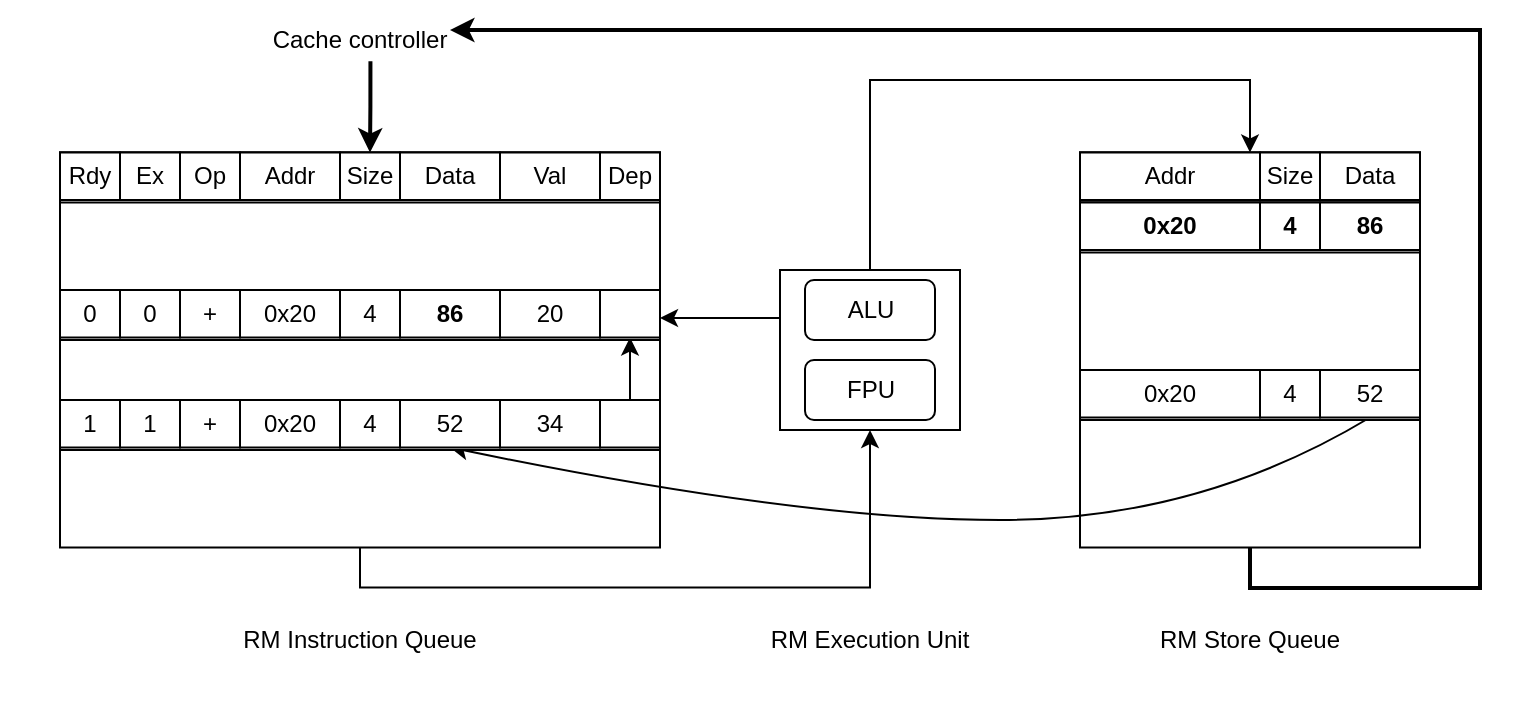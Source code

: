 <mxfile version="13.6.5" type="device"><diagram id="kSOoYYEFrnPIeF4lrm4z" name="Page-1"><mxGraphModel dx="1043" dy="539" grid="1" gridSize="10" guides="1" tooltips="1" connect="1" arrows="1" fold="1" page="1" pageScale="1" pageWidth="850" pageHeight="1100" math="0" shadow="0"><root><mxCell id="0"/><mxCell id="1" parent="0"/><mxCell id="Y7V9__JHR-TnRZlIKEgY-1" value="" style="rounded=0;whiteSpace=wrap;html=1;strokeColor=none;" vertex="1" parent="1"><mxGeometry x="10" y="320" width="760" height="350" as="geometry"/></mxCell><mxCell id="Y7V9__JHR-TnRZlIKEgY-4" style="edgeStyle=orthogonalEdgeStyle;rounded=0;orthogonalLoop=1;jettySize=auto;html=1;exitX=0.5;exitY=1;exitDx=0;exitDy=0;entryX=0.5;entryY=1;entryDx=0;entryDy=0;" edge="1" parent="1" source="Y7V9__JHR-TnRZlIKEgY-2" target="Y7V9__JHR-TnRZlIKEgY-3"><mxGeometry relative="1" as="geometry"/></mxCell><mxCell id="Y7V9__JHR-TnRZlIKEgY-2" value="" style="rounded=0;whiteSpace=wrap;html=1;" vertex="1" parent="1"><mxGeometry x="40" y="396.25" width="300" height="197.5" as="geometry"/></mxCell><mxCell id="Y7V9__JHR-TnRZlIKEgY-6" style="edgeStyle=orthogonalEdgeStyle;rounded=0;orthogonalLoop=1;jettySize=auto;html=1;exitX=0.5;exitY=0;exitDx=0;exitDy=0;entryX=0.5;entryY=0;entryDx=0;entryDy=0;" edge="1" parent="1" source="Y7V9__JHR-TnRZlIKEgY-3" target="Y7V9__JHR-TnRZlIKEgY-5"><mxGeometry relative="1" as="geometry"><Array as="points"><mxPoint x="445" y="360"/><mxPoint x="635" y="360"/></Array></mxGeometry></mxCell><mxCell id="Y7V9__JHR-TnRZlIKEgY-80" style="edgeStyle=orthogonalEdgeStyle;rounded=0;orthogonalLoop=1;jettySize=auto;html=1;exitX=0;exitY=0.5;exitDx=0;exitDy=0;entryX=1;entryY=0.5;entryDx=0;entryDy=0;strokeWidth=1;" edge="1" parent="1"><mxGeometry relative="1" as="geometry"><mxPoint x="400" y="479" as="sourcePoint"/><mxPoint x="340" y="479" as="targetPoint"/></mxGeometry></mxCell><mxCell id="Y7V9__JHR-TnRZlIKEgY-3" value="" style="rounded=0;whiteSpace=wrap;html=1;" vertex="1" parent="1"><mxGeometry x="400" y="455" width="90" height="80" as="geometry"/></mxCell><mxCell id="Y7V9__JHR-TnRZlIKEgY-77" style="edgeStyle=orthogonalEdgeStyle;rounded=0;orthogonalLoop=1;jettySize=auto;html=1;exitX=0.5;exitY=1;exitDx=0;exitDy=0;entryX=1;entryY=0.25;entryDx=0;entryDy=0;strokeWidth=2;" edge="1" parent="1" source="Y7V9__JHR-TnRZlIKEgY-5" target="Y7V9__JHR-TnRZlIKEgY-74"><mxGeometry relative="1" as="geometry"><Array as="points"><mxPoint x="635" y="614"/><mxPoint x="750" y="614"/><mxPoint x="750" y="335"/></Array></mxGeometry></mxCell><mxCell id="Y7V9__JHR-TnRZlIKEgY-5" value="" style="rounded=0;whiteSpace=wrap;html=1;" vertex="1" parent="1"><mxGeometry x="550" y="396.25" width="170" height="197.5" as="geometry"/></mxCell><mxCell id="Y7V9__JHR-TnRZlIKEgY-7" value="RM Store Queue" style="text;html=1;strokeColor=none;fillColor=none;align=center;verticalAlign=middle;whiteSpace=wrap;rounded=0;" vertex="1" parent="1"><mxGeometry x="555" y="630" width="160" height="20" as="geometry"/></mxCell><mxCell id="Y7V9__JHR-TnRZlIKEgY-8" value="RM Instruction Queue" style="text;html=1;strokeColor=none;fillColor=none;align=center;verticalAlign=middle;whiteSpace=wrap;rounded=0;" vertex="1" parent="1"><mxGeometry x="110" y="630" width="160" height="20" as="geometry"/></mxCell><mxCell id="Y7V9__JHR-TnRZlIKEgY-9" value="RM Execution Unit" style="text;html=1;strokeColor=none;fillColor=none;align=center;verticalAlign=middle;whiteSpace=wrap;rounded=0;" vertex="1" parent="1"><mxGeometry x="365" y="630" width="160" height="20" as="geometry"/></mxCell><mxCell id="Y7V9__JHR-TnRZlIKEgY-10" value="ALU" style="rounded=1;whiteSpace=wrap;html=1;" vertex="1" parent="1"><mxGeometry x="412.5" y="460" width="65" height="30" as="geometry"/></mxCell><mxCell id="Y7V9__JHR-TnRZlIKEgY-11" value="FPU" style="rounded=1;whiteSpace=wrap;html=1;" vertex="1" parent="1"><mxGeometry x="412.5" y="500" width="65" height="30" as="geometry"/></mxCell><mxCell id="Y7V9__JHR-TnRZlIKEgY-64" value="" style="curved=1;endArrow=classic;html=1;entryX=0.5;entryY=1;entryDx=0;entryDy=0;exitX=0.5;exitY=1;exitDx=0;exitDy=0;" edge="1" parent="1" source="Y7V9__JHR-TnRZlIKEgY-62" target="Y7V9__JHR-TnRZlIKEgY-29"><mxGeometry width="50" height="50" relative="1" as="geometry"><mxPoint x="360" y="520" as="sourcePoint"/><mxPoint x="410" y="470" as="targetPoint"/><Array as="points"><mxPoint x="610" y="580"/><mxPoint x="410" y="580"/></Array></mxGeometry></mxCell><mxCell id="Y7V9__JHR-TnRZlIKEgY-65" value="" style="endArrow=classic;html=1;exitX=0.5;exitY=0;exitDx=0;exitDy=0;entryX=0.5;entryY=1;entryDx=0;entryDy=0;" edge="1" parent="1" source="Y7V9__JHR-TnRZlIKEgY-31" target="Y7V9__JHR-TnRZlIKEgY-44"><mxGeometry width="50" height="50" relative="1" as="geometry"><mxPoint x="330" y="520" as="sourcePoint"/><mxPoint x="380" y="470" as="targetPoint"/></mxGeometry></mxCell><mxCell id="Y7V9__JHR-TnRZlIKEgY-74" value="Cache controller" style="text;html=1;strokeColor=none;fillColor=none;align=center;verticalAlign=middle;whiteSpace=wrap;rounded=0;" vertex="1" parent="1"><mxGeometry x="145" y="330" width="90" height="20" as="geometry"/></mxCell><mxCell id="Y7V9__JHR-TnRZlIKEgY-79" style="edgeStyle=orthogonalEdgeStyle;rounded=0;orthogonalLoop=1;jettySize=auto;html=1;exitX=0.558;exitY=1.031;exitDx=0;exitDy=0;entryX=0.5;entryY=0;entryDx=0;entryDy=0;strokeWidth=2;exitPerimeter=0;" edge="1" parent="1" source="Y7V9__JHR-TnRZlIKEgY-74" target="Y7V9__JHR-TnRZlIKEgY-17"><mxGeometry relative="1" as="geometry"/></mxCell><mxCell id="Y7V9__JHR-TnRZlIKEgY-81" value="" style="group" vertex="1" connectable="0" parent="1"><mxGeometry x="40" y="396.25" width="300" height="25" as="geometry"/></mxCell><mxCell id="Y7V9__JHR-TnRZlIKEgY-21" value="" style="group" vertex="1" connectable="0" parent="Y7V9__JHR-TnRZlIKEgY-81"><mxGeometry width="300" height="25" as="geometry"/></mxCell><mxCell id="Y7V9__JHR-TnRZlIKEgY-12" value="" style="rounded=0;whiteSpace=wrap;html=1;" vertex="1" parent="Y7V9__JHR-TnRZlIKEgY-21"><mxGeometry width="300" height="25" as="geometry"/></mxCell><mxCell id="Y7V9__JHR-TnRZlIKEgY-13" value="Rdy" style="rounded=0;whiteSpace=wrap;html=1;" vertex="1" parent="Y7V9__JHR-TnRZlIKEgY-21"><mxGeometry width="30" height="23.75" as="geometry"/></mxCell><mxCell id="Y7V9__JHR-TnRZlIKEgY-14" value="Ex" style="rounded=0;whiteSpace=wrap;html=1;" vertex="1" parent="Y7V9__JHR-TnRZlIKEgY-21"><mxGeometry x="30" width="30" height="23.75" as="geometry"/></mxCell><mxCell id="Y7V9__JHR-TnRZlIKEgY-15" value="Op" style="rounded=0;whiteSpace=wrap;html=1;" vertex="1" parent="Y7V9__JHR-TnRZlIKEgY-21"><mxGeometry x="60" width="30" height="23.75" as="geometry"/></mxCell><mxCell id="Y7V9__JHR-TnRZlIKEgY-16" value="Addr" style="rounded=0;whiteSpace=wrap;html=1;" vertex="1" parent="Y7V9__JHR-TnRZlIKEgY-21"><mxGeometry x="90" width="50" height="23.75" as="geometry"/></mxCell><mxCell id="Y7V9__JHR-TnRZlIKEgY-17" value="Size" style="rounded=0;whiteSpace=wrap;html=1;" vertex="1" parent="Y7V9__JHR-TnRZlIKEgY-21"><mxGeometry x="140" width="30" height="23.75" as="geometry"/></mxCell><mxCell id="Y7V9__JHR-TnRZlIKEgY-18" value="Data" style="rounded=0;whiteSpace=wrap;html=1;" vertex="1" parent="Y7V9__JHR-TnRZlIKEgY-21"><mxGeometry x="170" width="50" height="23.75" as="geometry"/></mxCell><mxCell id="Y7V9__JHR-TnRZlIKEgY-19" value="Val" style="rounded=0;whiteSpace=wrap;html=1;" vertex="1" parent="Y7V9__JHR-TnRZlIKEgY-21"><mxGeometry x="220" width="50" height="23.75" as="geometry"/></mxCell><mxCell id="Y7V9__JHR-TnRZlIKEgY-20" value="Dep" style="rounded=0;whiteSpace=wrap;html=1;" vertex="1" parent="Y7V9__JHR-TnRZlIKEgY-21"><mxGeometry x="270" width="30" height="23.75" as="geometry"/></mxCell><mxCell id="Y7V9__JHR-TnRZlIKEgY-82" value="" style="group" vertex="1" connectable="0" parent="1"><mxGeometry x="40" y="465" width="300" height="25" as="geometry"/></mxCell><mxCell id="Y7V9__JHR-TnRZlIKEgY-34" value="" style="group" vertex="1" connectable="0" parent="Y7V9__JHR-TnRZlIKEgY-82"><mxGeometry width="300" height="25" as="geometry"/></mxCell><mxCell id="Y7V9__JHR-TnRZlIKEgY-35" value="" style="group" vertex="1" connectable="0" parent="Y7V9__JHR-TnRZlIKEgY-34"><mxGeometry width="300" height="25" as="geometry"/></mxCell><mxCell id="Y7V9__JHR-TnRZlIKEgY-36" value="" style="rounded=0;whiteSpace=wrap;html=1;" vertex="1" parent="Y7V9__JHR-TnRZlIKEgY-35"><mxGeometry width="300" height="25" as="geometry"/></mxCell><mxCell id="Y7V9__JHR-TnRZlIKEgY-37" value="0" style="rounded=0;whiteSpace=wrap;html=1;" vertex="1" parent="Y7V9__JHR-TnRZlIKEgY-35"><mxGeometry width="30" height="23.75" as="geometry"/></mxCell><mxCell id="Y7V9__JHR-TnRZlIKEgY-38" value="0" style="rounded=0;whiteSpace=wrap;html=1;" vertex="1" parent="Y7V9__JHR-TnRZlIKEgY-35"><mxGeometry x="30" width="30" height="23.75" as="geometry"/></mxCell><mxCell id="Y7V9__JHR-TnRZlIKEgY-39" value="+" style="rounded=0;whiteSpace=wrap;html=1;" vertex="1" parent="Y7V9__JHR-TnRZlIKEgY-35"><mxGeometry x="60" width="30" height="23.75" as="geometry"/></mxCell><mxCell id="Y7V9__JHR-TnRZlIKEgY-40" value="0x20" style="rounded=0;whiteSpace=wrap;html=1;" vertex="1" parent="Y7V9__JHR-TnRZlIKEgY-35"><mxGeometry x="90" width="50" height="23.75" as="geometry"/></mxCell><mxCell id="Y7V9__JHR-TnRZlIKEgY-41" value="4" style="rounded=0;whiteSpace=wrap;html=1;" vertex="1" parent="Y7V9__JHR-TnRZlIKEgY-35"><mxGeometry x="140" width="30" height="23.75" as="geometry"/></mxCell><mxCell id="Y7V9__JHR-TnRZlIKEgY-42" value="&lt;b&gt;86&lt;/b&gt;" style="rounded=0;whiteSpace=wrap;html=1;" vertex="1" parent="Y7V9__JHR-TnRZlIKEgY-35"><mxGeometry x="170" width="50" height="23.75" as="geometry"/></mxCell><mxCell id="Y7V9__JHR-TnRZlIKEgY-43" value="20" style="rounded=0;whiteSpace=wrap;html=1;" vertex="1" parent="Y7V9__JHR-TnRZlIKEgY-35"><mxGeometry x="220" width="50" height="23.75" as="geometry"/></mxCell><mxCell id="Y7V9__JHR-TnRZlIKEgY-44" value="" style="rounded=0;whiteSpace=wrap;html=1;" vertex="1" parent="Y7V9__JHR-TnRZlIKEgY-35"><mxGeometry x="270" width="30" height="23.75" as="geometry"/></mxCell><mxCell id="Y7V9__JHR-TnRZlIKEgY-83" value="" style="group" vertex="1" connectable="0" parent="1"><mxGeometry x="40" y="520" width="300" height="25" as="geometry"/></mxCell><mxCell id="Y7V9__JHR-TnRZlIKEgY-33" value="" style="group" vertex="1" connectable="0" parent="Y7V9__JHR-TnRZlIKEgY-83"><mxGeometry width="300" height="25" as="geometry"/></mxCell><mxCell id="Y7V9__JHR-TnRZlIKEgY-22" value="" style="group" vertex="1" connectable="0" parent="Y7V9__JHR-TnRZlIKEgY-33"><mxGeometry width="300" height="25" as="geometry"/></mxCell><mxCell id="Y7V9__JHR-TnRZlIKEgY-23" value="" style="rounded=0;whiteSpace=wrap;html=1;" vertex="1" parent="Y7V9__JHR-TnRZlIKEgY-22"><mxGeometry width="300" height="25" as="geometry"/></mxCell><mxCell id="Y7V9__JHR-TnRZlIKEgY-24" value="1" style="rounded=0;whiteSpace=wrap;html=1;" vertex="1" parent="Y7V9__JHR-TnRZlIKEgY-22"><mxGeometry width="30" height="23.75" as="geometry"/></mxCell><mxCell id="Y7V9__JHR-TnRZlIKEgY-25" value="1" style="rounded=0;whiteSpace=wrap;html=1;" vertex="1" parent="Y7V9__JHR-TnRZlIKEgY-22"><mxGeometry x="30" width="30" height="23.75" as="geometry"/></mxCell><mxCell id="Y7V9__JHR-TnRZlIKEgY-26" value="+" style="rounded=0;whiteSpace=wrap;html=1;" vertex="1" parent="Y7V9__JHR-TnRZlIKEgY-22"><mxGeometry x="60" width="30" height="23.75" as="geometry"/></mxCell><mxCell id="Y7V9__JHR-TnRZlIKEgY-27" value="0x20" style="rounded=0;whiteSpace=wrap;html=1;" vertex="1" parent="Y7V9__JHR-TnRZlIKEgY-22"><mxGeometry x="90" width="50" height="23.75" as="geometry"/></mxCell><mxCell id="Y7V9__JHR-TnRZlIKEgY-28" value="4" style="rounded=0;whiteSpace=wrap;html=1;" vertex="1" parent="Y7V9__JHR-TnRZlIKEgY-22"><mxGeometry x="140" width="30" height="23.75" as="geometry"/></mxCell><mxCell id="Y7V9__JHR-TnRZlIKEgY-29" value="52" style="rounded=0;whiteSpace=wrap;html=1;" vertex="1" parent="Y7V9__JHR-TnRZlIKEgY-22"><mxGeometry x="170" width="50" height="23.75" as="geometry"/></mxCell><mxCell id="Y7V9__JHR-TnRZlIKEgY-30" value="34" style="rounded=0;whiteSpace=wrap;html=1;" vertex="1" parent="Y7V9__JHR-TnRZlIKEgY-22"><mxGeometry x="220" width="50" height="23.75" as="geometry"/></mxCell><mxCell id="Y7V9__JHR-TnRZlIKEgY-31" value="" style="rounded=0;whiteSpace=wrap;html=1;" vertex="1" parent="Y7V9__JHR-TnRZlIKEgY-22"><mxGeometry x="270" width="30" height="23.75" as="geometry"/></mxCell><mxCell id="Y7V9__JHR-TnRZlIKEgY-84" value="" style="group" vertex="1" connectable="0" parent="1"><mxGeometry x="550" y="396.25" width="170" height="25" as="geometry"/></mxCell><mxCell id="Y7V9__JHR-TnRZlIKEgY-56" value="" style="group" vertex="1" connectable="0" parent="Y7V9__JHR-TnRZlIKEgY-84"><mxGeometry width="170" height="25" as="geometry"/></mxCell><mxCell id="Y7V9__JHR-TnRZlIKEgY-45" value="" style="group" vertex="1" connectable="0" parent="Y7V9__JHR-TnRZlIKEgY-56"><mxGeometry width="170" height="25" as="geometry"/></mxCell><mxCell id="Y7V9__JHR-TnRZlIKEgY-46" value="" style="rounded=0;whiteSpace=wrap;html=1;fontStyle=4" vertex="1" parent="Y7V9__JHR-TnRZlIKEgY-45"><mxGeometry width="170" height="25" as="geometry"/></mxCell><mxCell id="Y7V9__JHR-TnRZlIKEgY-51" value="Addr" style="rounded=0;whiteSpace=wrap;html=1;" vertex="1" parent="Y7V9__JHR-TnRZlIKEgY-45"><mxGeometry width="90" height="23.75" as="geometry"/></mxCell><mxCell id="Y7V9__JHR-TnRZlIKEgY-52" value="Data" style="rounded=0;whiteSpace=wrap;html=1;" vertex="1" parent="Y7V9__JHR-TnRZlIKEgY-45"><mxGeometry x="120" width="50" height="23.75" as="geometry"/></mxCell><mxCell id="Y7V9__JHR-TnRZlIKEgY-53" value="Size" style="rounded=0;whiteSpace=wrap;html=1;" vertex="1" parent="Y7V9__JHR-TnRZlIKEgY-45"><mxGeometry x="90" width="30" height="23.75" as="geometry"/></mxCell><mxCell id="Y7V9__JHR-TnRZlIKEgY-85" value="" style="group" vertex="1" connectable="0" parent="1"><mxGeometry x="550" y="421.25" width="170" height="25" as="geometry"/></mxCell><mxCell id="Y7V9__JHR-TnRZlIKEgY-66" value="" style="group" vertex="1" connectable="0" parent="Y7V9__JHR-TnRZlIKEgY-85"><mxGeometry width="170" height="25" as="geometry"/></mxCell><mxCell id="Y7V9__JHR-TnRZlIKEgY-67" value="" style="group" vertex="1" connectable="0" parent="Y7V9__JHR-TnRZlIKEgY-66"><mxGeometry width="170" height="25" as="geometry"/></mxCell><mxCell id="Y7V9__JHR-TnRZlIKEgY-68" value="" style="rounded=0;whiteSpace=wrap;html=1;fontStyle=4" vertex="1" parent="Y7V9__JHR-TnRZlIKEgY-67"><mxGeometry width="170" height="25" as="geometry"/></mxCell><mxCell id="Y7V9__JHR-TnRZlIKEgY-69" value="&lt;b&gt;0x20&lt;/b&gt;" style="rounded=0;whiteSpace=wrap;html=1;" vertex="1" parent="Y7V9__JHR-TnRZlIKEgY-67"><mxGeometry width="90" height="23.75" as="geometry"/></mxCell><mxCell id="Y7V9__JHR-TnRZlIKEgY-70" value="&lt;b&gt;86&lt;/b&gt;" style="rounded=0;whiteSpace=wrap;html=1;" vertex="1" parent="Y7V9__JHR-TnRZlIKEgY-67"><mxGeometry x="120" width="50" height="23.75" as="geometry"/></mxCell><mxCell id="Y7V9__JHR-TnRZlIKEgY-71" value="&lt;b&gt;4&lt;/b&gt;" style="rounded=0;whiteSpace=wrap;html=1;" vertex="1" parent="Y7V9__JHR-TnRZlIKEgY-67"><mxGeometry x="90" width="30" height="23.75" as="geometry"/></mxCell><mxCell id="Y7V9__JHR-TnRZlIKEgY-86" value="" style="group" vertex="1" connectable="0" parent="1"><mxGeometry x="550" y="505" width="170" height="25" as="geometry"/></mxCell><mxCell id="Y7V9__JHR-TnRZlIKEgY-58" value="" style="group" vertex="1" connectable="0" parent="Y7V9__JHR-TnRZlIKEgY-86"><mxGeometry width="170" height="25" as="geometry"/></mxCell><mxCell id="Y7V9__JHR-TnRZlIKEgY-59" value="" style="group" vertex="1" connectable="0" parent="Y7V9__JHR-TnRZlIKEgY-58"><mxGeometry width="170" height="25" as="geometry"/></mxCell><mxCell id="Y7V9__JHR-TnRZlIKEgY-60" value="" style="rounded=0;whiteSpace=wrap;html=1;fontStyle=4" vertex="1" parent="Y7V9__JHR-TnRZlIKEgY-59"><mxGeometry width="170" height="25" as="geometry"/></mxCell><mxCell id="Y7V9__JHR-TnRZlIKEgY-61" value="0x20" style="rounded=0;whiteSpace=wrap;html=1;" vertex="1" parent="Y7V9__JHR-TnRZlIKEgY-59"><mxGeometry width="90" height="23.75" as="geometry"/></mxCell><mxCell id="Y7V9__JHR-TnRZlIKEgY-62" value="52" style="rounded=0;whiteSpace=wrap;html=1;" vertex="1" parent="Y7V9__JHR-TnRZlIKEgY-59"><mxGeometry x="120" width="50" height="23.75" as="geometry"/></mxCell><mxCell id="Y7V9__JHR-TnRZlIKEgY-63" value="4" style="rounded=0;whiteSpace=wrap;html=1;" vertex="1" parent="Y7V9__JHR-TnRZlIKEgY-59"><mxGeometry x="90" width="30" height="23.75" as="geometry"/></mxCell></root></mxGraphModel></diagram></mxfile>